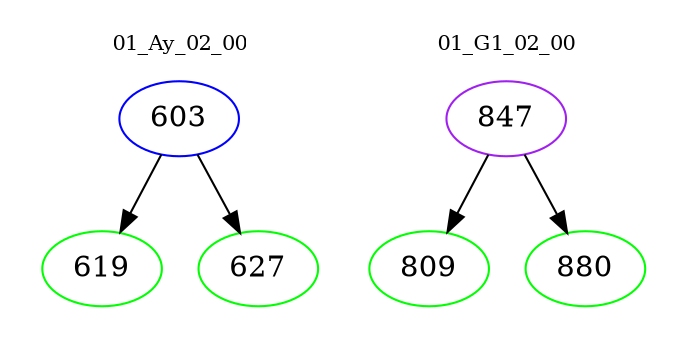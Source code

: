 digraph{
subgraph cluster_0 {
color = white
label = "01_Ay_02_00";
fontsize=10;
T0_603 [label="603", color="blue"]
T0_603 -> T0_619 [color="black"]
T0_619 [label="619", color="green"]
T0_603 -> T0_627 [color="black"]
T0_627 [label="627", color="green"]
}
subgraph cluster_1 {
color = white
label = "01_G1_02_00";
fontsize=10;
T1_847 [label="847", color="purple"]
T1_847 -> T1_809 [color="black"]
T1_809 [label="809", color="green"]
T1_847 -> T1_880 [color="black"]
T1_880 [label="880", color="green"]
}
}
